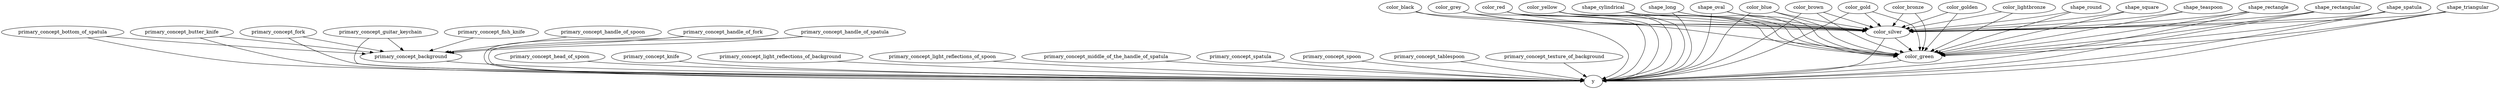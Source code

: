 strict digraph  {
primary_concept_background;
y;
primary_concept_bottom_of_spatula;
primary_concept_butter_knife;
primary_concept_fork;
primary_concept_guitar_keychain;
primary_concept_handle_of_fork;
primary_concept_handle_of_spatula;
primary_concept_head_of_spoon;
primary_concept_knife;
primary_concept_light_reflections_of_background;
primary_concept_light_reflections_of_spoon;
primary_concept_middle_of_the_handle_of_spatula;
primary_concept_spatula;
primary_concept_spoon;
primary_concept_tablespoon;
primary_concept_texture_of_background;
color_black;
color_blue;
color_brown;
color_gold;
color_green;
color_grey;
color_red;
color_silver;
color_yellow;
shape_cylindrical;
shape_long;
shape_oval;
shape_rectangle;
shape_rectangular;
shape_spatula;
shape_triangular;
primary_concept_fish_knife;
primary_concept_handle_of_spoon;
color_bronze;
color_golden;
color_lightbronze;
shape_round;
shape_square;
shape_teaspoon;
primary_concept_background -> y;
primary_concept_bottom_of_spatula -> y;
primary_concept_bottom_of_spatula -> primary_concept_background;
primary_concept_butter_knife -> y;
primary_concept_butter_knife -> primary_concept_background;
primary_concept_fork -> y;
primary_concept_fork -> primary_concept_background;
primary_concept_guitar_keychain -> y;
primary_concept_guitar_keychain -> primary_concept_background;
primary_concept_handle_of_fork -> y;
primary_concept_handle_of_fork -> primary_concept_background;
primary_concept_handle_of_spatula -> y;
primary_concept_handle_of_spatula -> primary_concept_background;
primary_concept_head_of_spoon -> y;
primary_concept_knife -> y;
primary_concept_light_reflections_of_background -> y;
primary_concept_light_reflections_of_spoon -> y;
primary_concept_middle_of_the_handle_of_spatula -> y;
primary_concept_spatula -> y;
primary_concept_spoon -> y;
primary_concept_tablespoon -> y;
primary_concept_texture_of_background -> y;
color_black -> y;
color_black -> color_silver;
color_blue -> y;
color_blue -> color_green;
color_blue -> color_silver;
color_brown -> y;
color_brown -> color_green;
color_brown -> color_silver;
color_gold -> y;
color_gold -> color_green;
color_gold -> color_silver;
color_green -> y;
color_grey -> y;
color_grey -> color_green;
color_grey -> color_silver;
color_red -> y;
color_red -> color_green;
color_red -> color_silver;
color_silver -> y;
color_silver -> color_green;
color_yellow -> y;
color_yellow -> color_green;
color_yellow -> color_silver;
shape_cylindrical -> y;
shape_cylindrical -> color_green;
shape_cylindrical -> color_silver;
shape_long -> y;
shape_long -> color_green;
shape_long -> color_silver;
shape_oval -> y;
shape_oval -> color_green;
shape_oval -> color_silver;
shape_rectangle -> y;
shape_rectangle -> color_green;
shape_rectangle -> color_silver;
shape_rectangular -> y;
shape_rectangular -> color_green;
shape_rectangular -> color_silver;
shape_spatula -> y;
shape_spatula -> color_green;
shape_spatula -> color_silver;
shape_triangular -> y;
shape_triangular -> color_green;
shape_triangular -> color_silver;
primary_concept_fish_knife -> primary_concept_background;
primary_concept_handle_of_spoon -> primary_concept_background;
color_bronze -> color_green;
color_bronze -> color_silver;
color_golden -> color_green;
color_golden -> color_silver;
color_lightbronze -> color_green;
color_lightbronze -> color_silver;
shape_round -> color_green;
shape_round -> color_silver;
shape_square -> color_green;
shape_square -> color_silver;
shape_teaspoon -> color_green;
shape_teaspoon -> color_silver;
}
